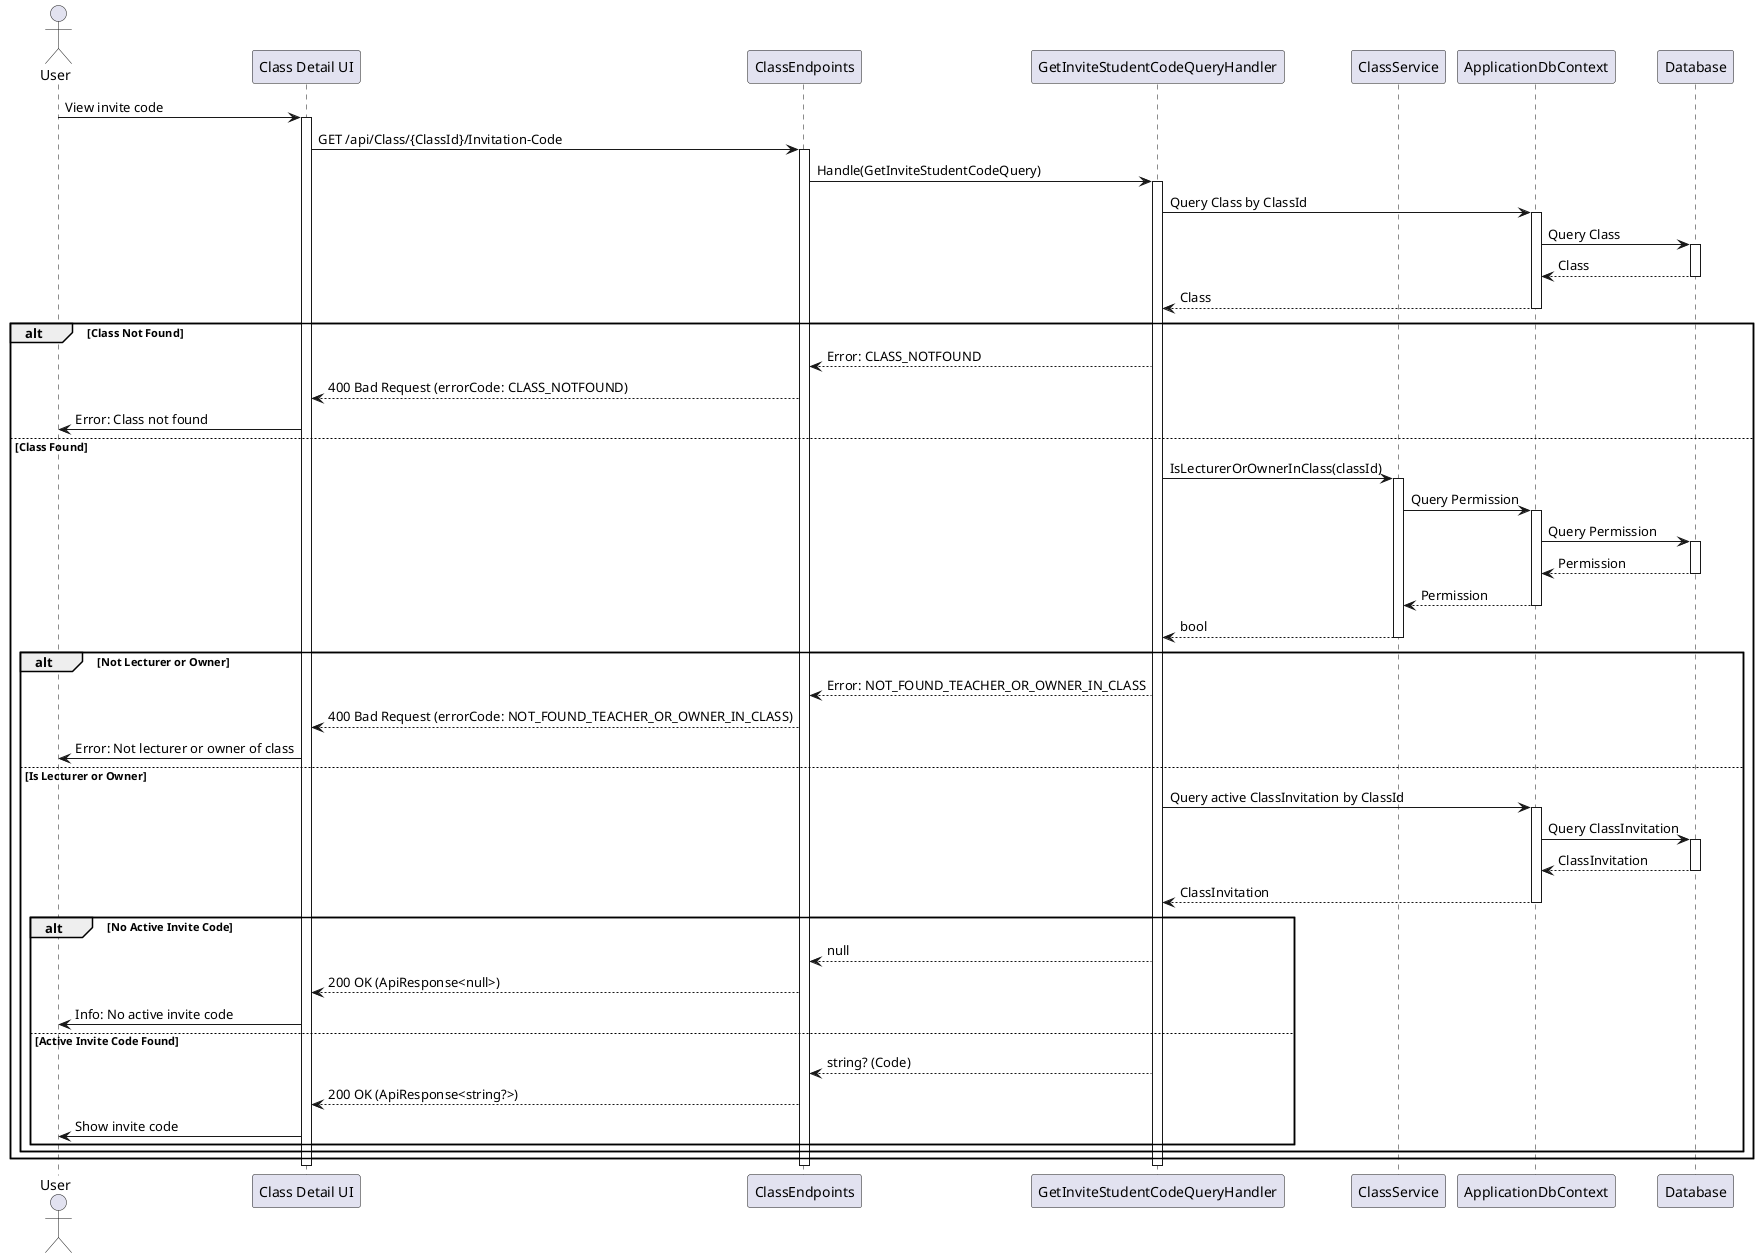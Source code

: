 @startuml
actor User
participant "Class Detail UI" as UI
participant ClassEndpoints
participant GetInviteStudentCodeQueryHandler as Handler
participant ClassService
participant ApplicationDbContext
participant Database

User -> UI : View invite code
activate UI
UI -> ClassEndpoints : GET /api/Class/{ClassId}/Invitation-Code
activate ClassEndpoints
ClassEndpoints -> Handler : Handle(GetInviteStudentCodeQuery)
activate Handler
Handler -> ApplicationDbContext : Query Class by ClassId
activate ApplicationDbContext
ApplicationDbContext -> Database : Query Class
activate Database
Database --> ApplicationDbContext : Class
deactivate Database
ApplicationDbContext --> Handler : Class
deactivate ApplicationDbContext
alt Class Not Found
    Handler --> ClassEndpoints : Error: CLASS_NOTFOUND
    ClassEndpoints --> UI : 400 Bad Request (errorCode: CLASS_NOTFOUND)
    UI -> User : Error: Class not found
else Class Found
    Handler -> ClassService : IsLecturerOrOwnerInClass(classId)
    activate ClassService
    ClassService -> ApplicationDbContext : Query Permission
    activate ApplicationDbContext
    ApplicationDbContext -> Database : Query Permission
    activate Database
    Database --> ApplicationDbContext : Permission
    deactivate Database
    ApplicationDbContext --> ClassService : Permission
    deactivate ApplicationDbContext
    ClassService --> Handler : bool
    deactivate ClassService
    alt Not Lecturer or Owner
        Handler --> ClassEndpoints : Error: NOT_FOUND_TEACHER_OR_OWNER_IN_CLASS
        ClassEndpoints --> UI : 400 Bad Request (errorCode: NOT_FOUND_TEACHER_OR_OWNER_IN_CLASS)
        UI -> User : Error: Not lecturer or owner of class
    else Is Lecturer or Owner
        Handler -> ApplicationDbContext : Query active ClassInvitation by ClassId
        activate ApplicationDbContext
        ApplicationDbContext -> Database : Query ClassInvitation
        activate Database
        Database --> ApplicationDbContext : ClassInvitation
        deactivate Database
        ApplicationDbContext --> Handler : ClassInvitation
        deactivate ApplicationDbContext
        alt No Active Invite Code
            Handler --> ClassEndpoints : null
            ClassEndpoints --> UI : 200 OK (ApiResponse<null>)
            UI -> User : Info: No active invite code
        else Active Invite Code Found
            Handler --> ClassEndpoints : string? (Code)
            ClassEndpoints --> UI : 200 OK (ApiResponse<string?>)
            UI -> User : Show invite code
        end
    end
end
deactivate Handler
deactivate ClassEndpoints
deactivate UI
@enduml